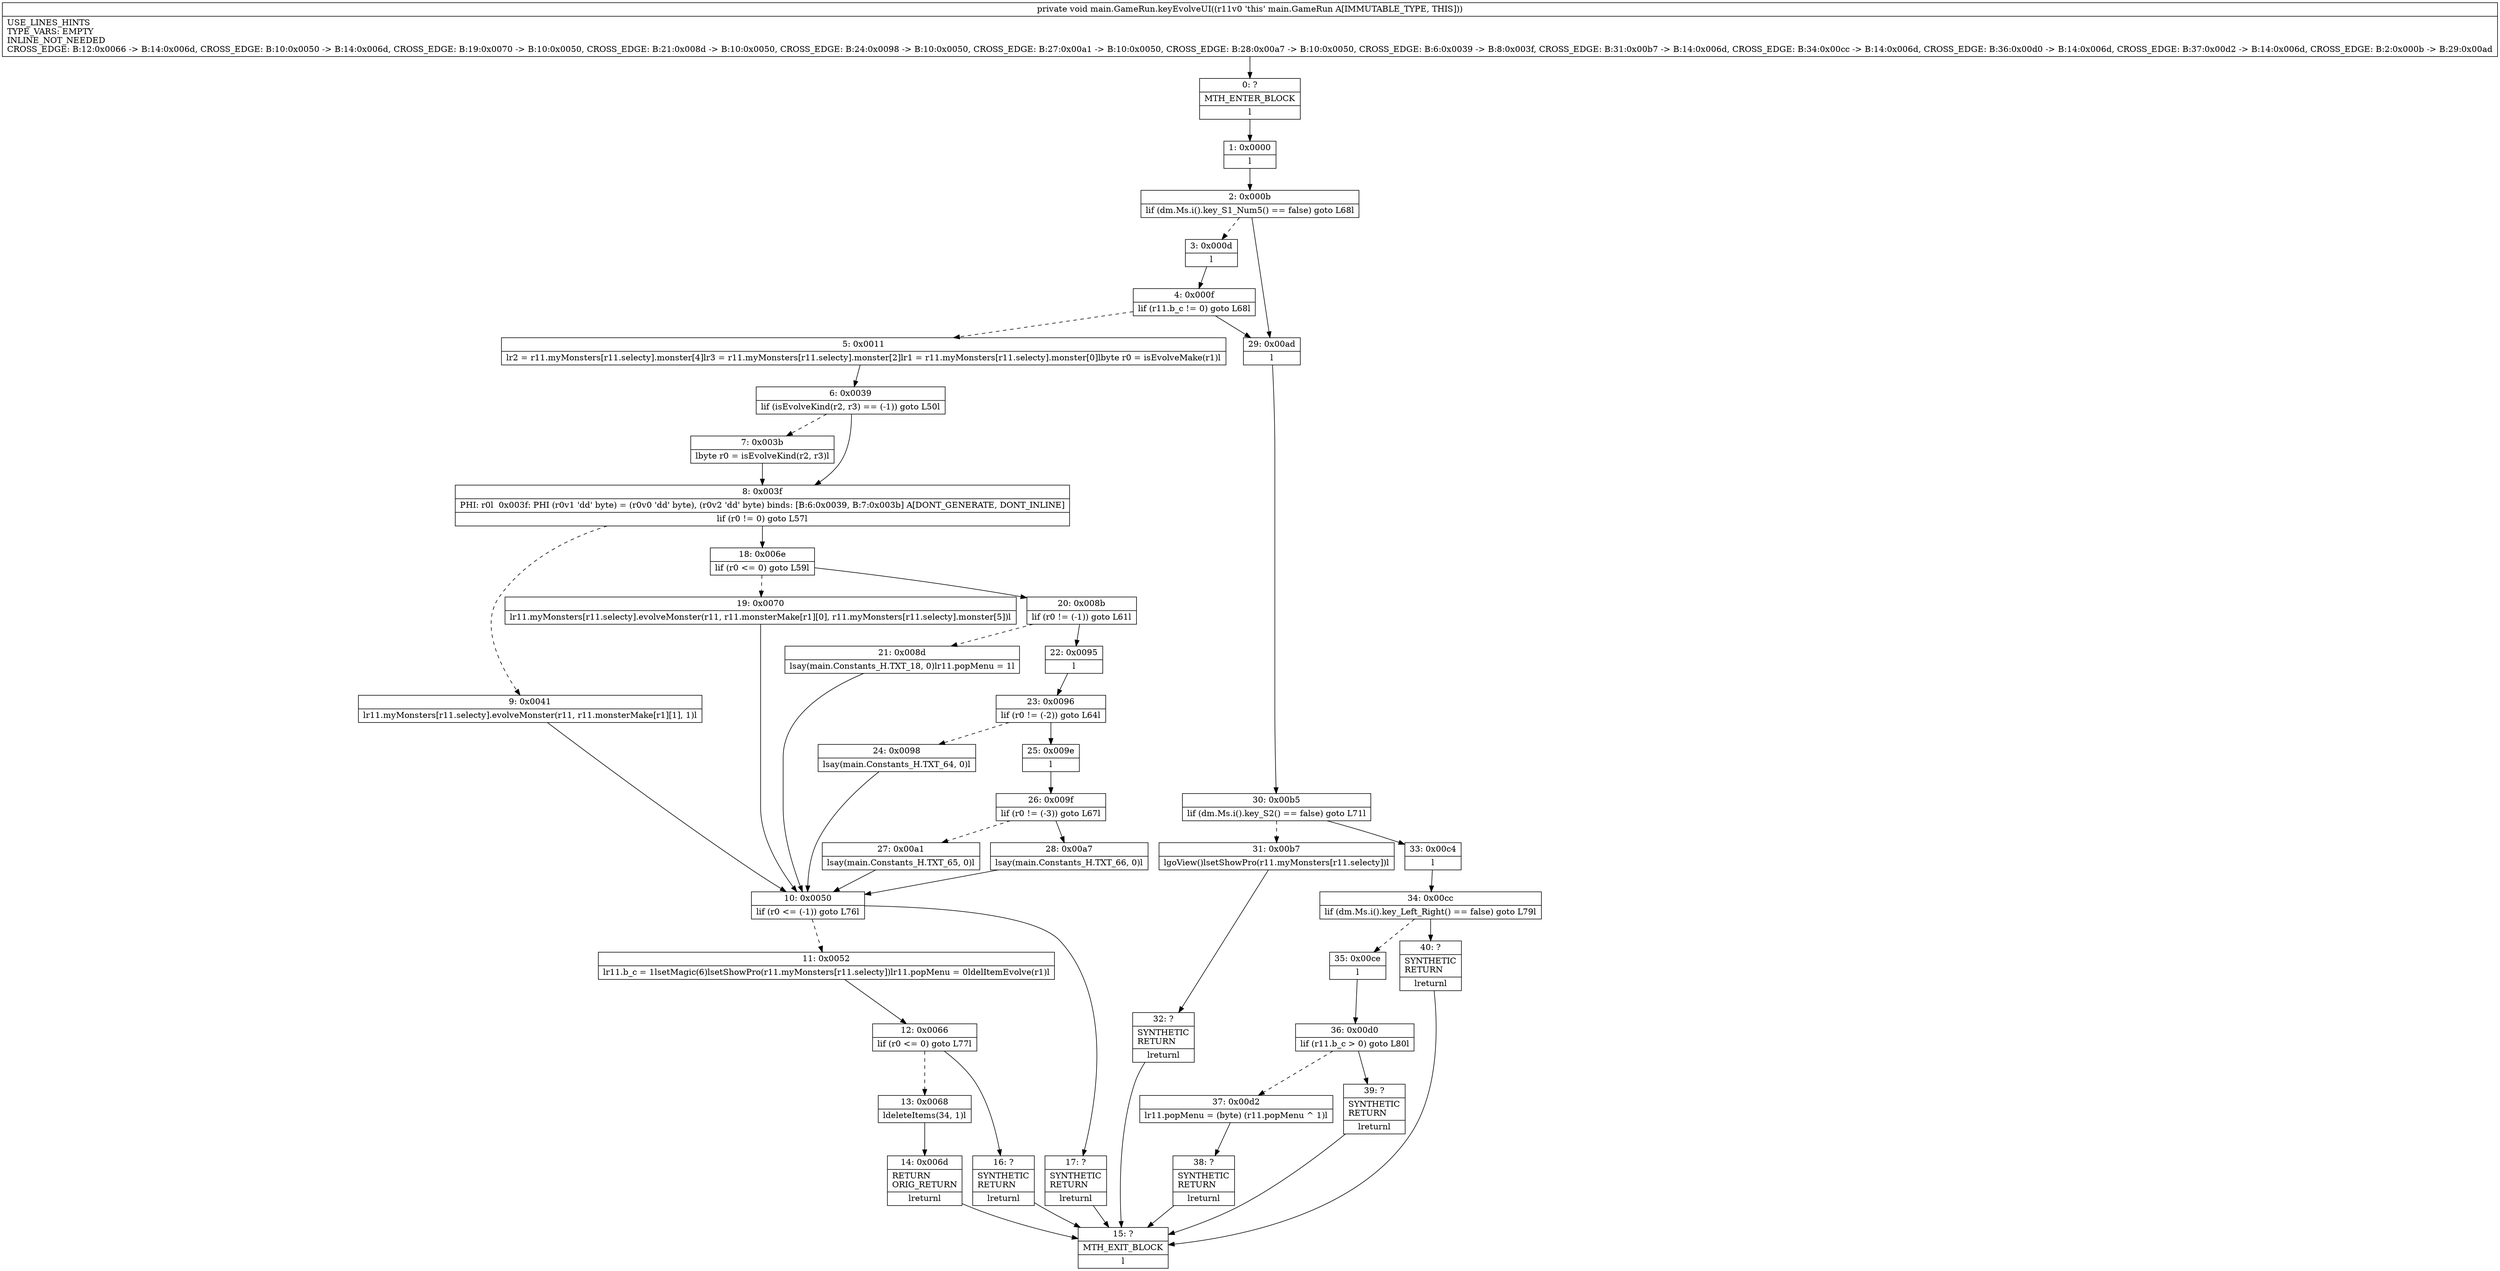 digraph "CFG formain.GameRun.keyEvolveUI()V" {
Node_0 [shape=record,label="{0\:\ ?|MTH_ENTER_BLOCK\l|l}"];
Node_1 [shape=record,label="{1\:\ 0x0000|l}"];
Node_2 [shape=record,label="{2\:\ 0x000b|lif (dm.Ms.i().key_S1_Num5() == false) goto L68l}"];
Node_3 [shape=record,label="{3\:\ 0x000d|l}"];
Node_4 [shape=record,label="{4\:\ 0x000f|lif (r11.b_c != 0) goto L68l}"];
Node_5 [shape=record,label="{5\:\ 0x0011|lr2 = r11.myMonsters[r11.selecty].monster[4]lr3 = r11.myMonsters[r11.selecty].monster[2]lr1 = r11.myMonsters[r11.selecty].monster[0]lbyte r0 = isEvolveMake(r1)l}"];
Node_6 [shape=record,label="{6\:\ 0x0039|lif (isEvolveKind(r2, r3) == (\-1)) goto L50l}"];
Node_7 [shape=record,label="{7\:\ 0x003b|lbyte r0 = isEvolveKind(r2, r3)l}"];
Node_8 [shape=record,label="{8\:\ 0x003f|PHI: r0l  0x003f: PHI (r0v1 'dd' byte) = (r0v0 'dd' byte), (r0v2 'dd' byte) binds: [B:6:0x0039, B:7:0x003b] A[DONT_GENERATE, DONT_INLINE]\l|lif (r0 != 0) goto L57l}"];
Node_9 [shape=record,label="{9\:\ 0x0041|lr11.myMonsters[r11.selecty].evolveMonster(r11, r11.monsterMake[r1][1], 1)l}"];
Node_10 [shape=record,label="{10\:\ 0x0050|lif (r0 \<= (\-1)) goto L76l}"];
Node_11 [shape=record,label="{11\:\ 0x0052|lr11.b_c = 1lsetMagic(6)lsetShowPro(r11.myMonsters[r11.selecty])lr11.popMenu = 0ldelItemEvolve(r1)l}"];
Node_12 [shape=record,label="{12\:\ 0x0066|lif (r0 \<= 0) goto L77l}"];
Node_13 [shape=record,label="{13\:\ 0x0068|ldeleteItems(34, 1)l}"];
Node_14 [shape=record,label="{14\:\ 0x006d|RETURN\lORIG_RETURN\l|lreturnl}"];
Node_15 [shape=record,label="{15\:\ ?|MTH_EXIT_BLOCK\l|l}"];
Node_16 [shape=record,label="{16\:\ ?|SYNTHETIC\lRETURN\l|lreturnl}"];
Node_17 [shape=record,label="{17\:\ ?|SYNTHETIC\lRETURN\l|lreturnl}"];
Node_18 [shape=record,label="{18\:\ 0x006e|lif (r0 \<= 0) goto L59l}"];
Node_19 [shape=record,label="{19\:\ 0x0070|lr11.myMonsters[r11.selecty].evolveMonster(r11, r11.monsterMake[r1][0], r11.myMonsters[r11.selecty].monster[5])l}"];
Node_20 [shape=record,label="{20\:\ 0x008b|lif (r0 != (\-1)) goto L61l}"];
Node_21 [shape=record,label="{21\:\ 0x008d|lsay(main.Constants_H.TXT_18, 0)lr11.popMenu = 1l}"];
Node_22 [shape=record,label="{22\:\ 0x0095|l}"];
Node_23 [shape=record,label="{23\:\ 0x0096|lif (r0 != (\-2)) goto L64l}"];
Node_24 [shape=record,label="{24\:\ 0x0098|lsay(main.Constants_H.TXT_64, 0)l}"];
Node_25 [shape=record,label="{25\:\ 0x009e|l}"];
Node_26 [shape=record,label="{26\:\ 0x009f|lif (r0 != (\-3)) goto L67l}"];
Node_27 [shape=record,label="{27\:\ 0x00a1|lsay(main.Constants_H.TXT_65, 0)l}"];
Node_28 [shape=record,label="{28\:\ 0x00a7|lsay(main.Constants_H.TXT_66, 0)l}"];
Node_29 [shape=record,label="{29\:\ 0x00ad|l}"];
Node_30 [shape=record,label="{30\:\ 0x00b5|lif (dm.Ms.i().key_S2() == false) goto L71l}"];
Node_31 [shape=record,label="{31\:\ 0x00b7|lgoView()lsetShowPro(r11.myMonsters[r11.selecty])l}"];
Node_32 [shape=record,label="{32\:\ ?|SYNTHETIC\lRETURN\l|lreturnl}"];
Node_33 [shape=record,label="{33\:\ 0x00c4|l}"];
Node_34 [shape=record,label="{34\:\ 0x00cc|lif (dm.Ms.i().key_Left_Right() == false) goto L79l}"];
Node_35 [shape=record,label="{35\:\ 0x00ce|l}"];
Node_36 [shape=record,label="{36\:\ 0x00d0|lif (r11.b_c \> 0) goto L80l}"];
Node_37 [shape=record,label="{37\:\ 0x00d2|lr11.popMenu = (byte) (r11.popMenu ^ 1)l}"];
Node_38 [shape=record,label="{38\:\ ?|SYNTHETIC\lRETURN\l|lreturnl}"];
Node_39 [shape=record,label="{39\:\ ?|SYNTHETIC\lRETURN\l|lreturnl}"];
Node_40 [shape=record,label="{40\:\ ?|SYNTHETIC\lRETURN\l|lreturnl}"];
MethodNode[shape=record,label="{private void main.GameRun.keyEvolveUI((r11v0 'this' main.GameRun A[IMMUTABLE_TYPE, THIS]))  | USE_LINES_HINTS\lTYPE_VARS: EMPTY\lINLINE_NOT_NEEDED\lCROSS_EDGE: B:12:0x0066 \-\> B:14:0x006d, CROSS_EDGE: B:10:0x0050 \-\> B:14:0x006d, CROSS_EDGE: B:19:0x0070 \-\> B:10:0x0050, CROSS_EDGE: B:21:0x008d \-\> B:10:0x0050, CROSS_EDGE: B:24:0x0098 \-\> B:10:0x0050, CROSS_EDGE: B:27:0x00a1 \-\> B:10:0x0050, CROSS_EDGE: B:28:0x00a7 \-\> B:10:0x0050, CROSS_EDGE: B:6:0x0039 \-\> B:8:0x003f, CROSS_EDGE: B:31:0x00b7 \-\> B:14:0x006d, CROSS_EDGE: B:34:0x00cc \-\> B:14:0x006d, CROSS_EDGE: B:36:0x00d0 \-\> B:14:0x006d, CROSS_EDGE: B:37:0x00d2 \-\> B:14:0x006d, CROSS_EDGE: B:2:0x000b \-\> B:29:0x00ad\l}"];
MethodNode -> Node_0;
Node_0 -> Node_1;
Node_1 -> Node_2;
Node_2 -> Node_3[style=dashed];
Node_2 -> Node_29;
Node_3 -> Node_4;
Node_4 -> Node_5[style=dashed];
Node_4 -> Node_29;
Node_5 -> Node_6;
Node_6 -> Node_7[style=dashed];
Node_6 -> Node_8;
Node_7 -> Node_8;
Node_8 -> Node_9[style=dashed];
Node_8 -> Node_18;
Node_9 -> Node_10;
Node_10 -> Node_11[style=dashed];
Node_10 -> Node_17;
Node_11 -> Node_12;
Node_12 -> Node_13[style=dashed];
Node_12 -> Node_16;
Node_13 -> Node_14;
Node_14 -> Node_15;
Node_16 -> Node_15;
Node_17 -> Node_15;
Node_18 -> Node_19[style=dashed];
Node_18 -> Node_20;
Node_19 -> Node_10;
Node_20 -> Node_21[style=dashed];
Node_20 -> Node_22;
Node_21 -> Node_10;
Node_22 -> Node_23;
Node_23 -> Node_24[style=dashed];
Node_23 -> Node_25;
Node_24 -> Node_10;
Node_25 -> Node_26;
Node_26 -> Node_27[style=dashed];
Node_26 -> Node_28;
Node_27 -> Node_10;
Node_28 -> Node_10;
Node_29 -> Node_30;
Node_30 -> Node_31[style=dashed];
Node_30 -> Node_33;
Node_31 -> Node_32;
Node_32 -> Node_15;
Node_33 -> Node_34;
Node_34 -> Node_35[style=dashed];
Node_34 -> Node_40;
Node_35 -> Node_36;
Node_36 -> Node_37[style=dashed];
Node_36 -> Node_39;
Node_37 -> Node_38;
Node_38 -> Node_15;
Node_39 -> Node_15;
Node_40 -> Node_15;
}

